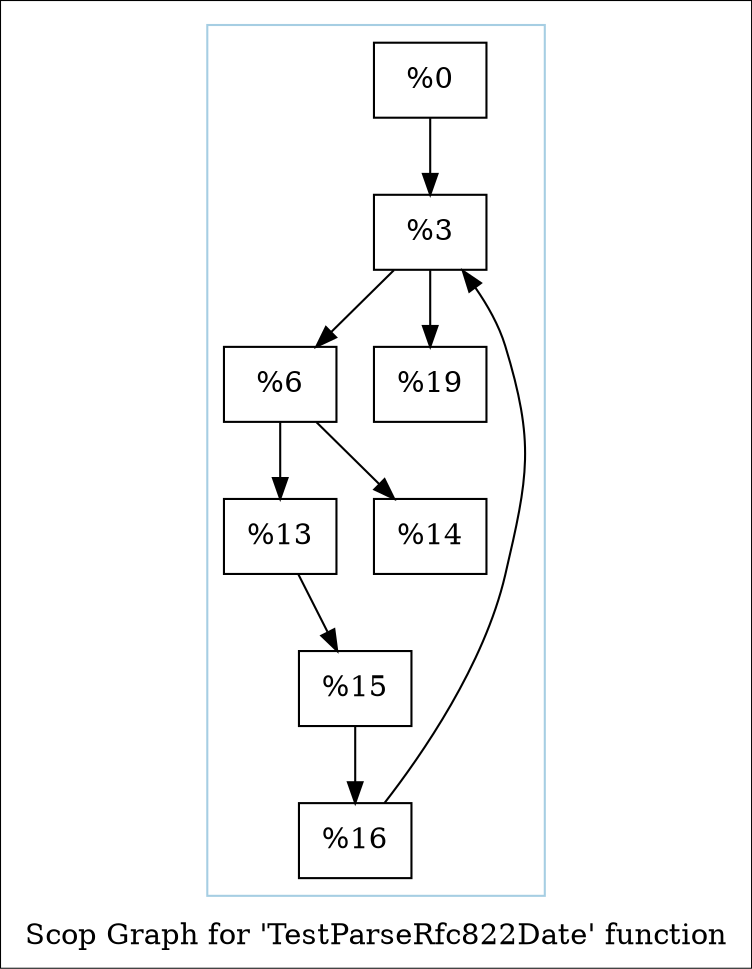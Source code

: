 digraph "Scop Graph for 'TestParseRfc822Date' function" {
	label="Scop Graph for 'TestParseRfc822Date' function";

	Node0x1d5d780 [shape=record,label="{%0}"];
	Node0x1d5d780 -> Node0x1d15ad0;
	Node0x1d15ad0 [shape=record,label="{%3}"];
	Node0x1d15ad0 -> Node0x1d6f890;
	Node0x1d15ad0 -> Node0x1d45390;
	Node0x1d6f890 [shape=record,label="{%6}"];
	Node0x1d6f890 -> Node0x1d25520;
	Node0x1d6f890 -> Node0x1d2d9b0;
	Node0x1d25520 [shape=record,label="{%13}"];
	Node0x1d25520 -> Node0x1d5ead0;
	Node0x1d5ead0 [shape=record,label="{%15}"];
	Node0x1d5ead0 -> Node0x1d9d200;
	Node0x1d9d200 [shape=record,label="{%16}"];
	Node0x1d9d200 -> Node0x1d15ad0;
	Node0x1d2d9b0 [shape=record,label="{%14}"];
	Node0x1d45390 [shape=record,label="{%19}"];
	colorscheme = "paired12"
        subgraph cluster_0x1dc81a0 {
          label = "";
          style = solid;
          color = 1
          Node0x1d5d780;
          Node0x1d15ad0;
          Node0x1d6f890;
          Node0x1d25520;
          Node0x1d5ead0;
          Node0x1d9d200;
          Node0x1d2d9b0;
          Node0x1d45390;
        }
}

